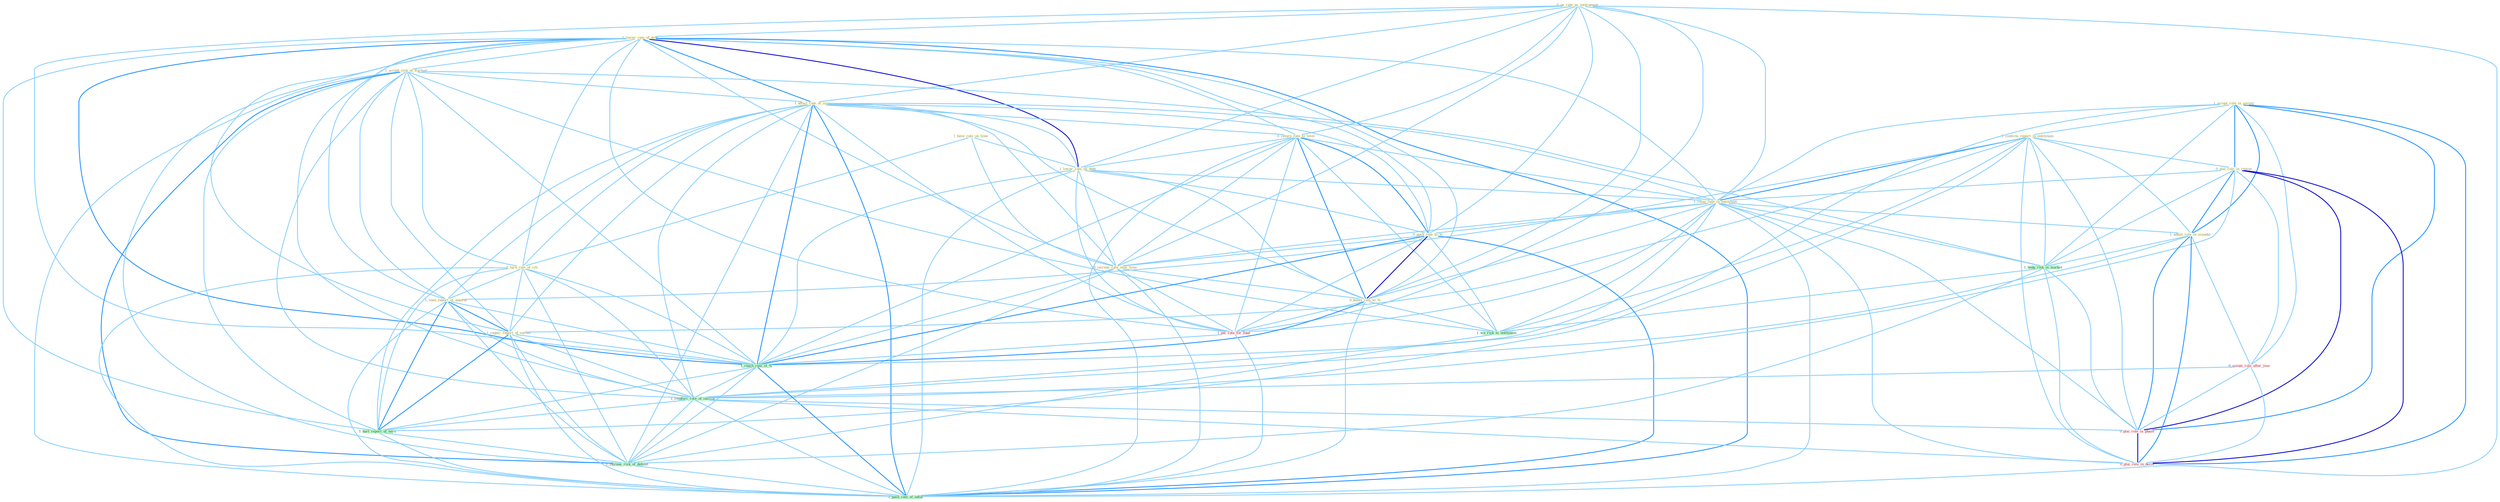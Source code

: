 Graph G{ 
    node
    [shape=polygon,style=filled,width=.5,height=.06,color="#BDFCC9",fixedsize=true,fontsize=4,
    fontcolor="#2f4f4f"];
    {node
    [color="#ffffe0", fontcolor="#8b7d6b"] "0_us_rate_as_instrument " "1_occupi_role_in_societi " "1_lower_rate_of_debt " "1_confirm_report_in_entitynam " "0_plai_role_in_region " "1_accept_risk_of_fluctuat " "1_affect_rate_of_issu " "1_have_rule_on_time " "0_return_rate_to_level " "1_lower_rate_on_debt " "1_relax_rate_in_entitynam " "1_turn_rule_of_citi " "0_push_rate_to_% " "0_increas_rate_over_time " "1_admit_role_in_scandal " "1_seen_report_of_unawar " "1_requir_report_of_varieti " "0_boost_rate_to_% "}
{node [color="#fff0f5", fontcolor="#b22222"] "0_assum_role_after_year " "1_pai_rate_for_fund " "0_plai_role_in_phase " "0_plai_role_in_decis "}
edge [color="#B0E2FF"];

	"0_us_rate_as_instrument " -- "1_lower_rate_of_debt " [w="1", color="#87cefa" ];
	"0_us_rate_as_instrument " -- "1_affect_rate_of_issu " [w="1", color="#87cefa" ];
	"0_us_rate_as_instrument " -- "0_return_rate_to_level " [w="1", color="#87cefa" ];
	"0_us_rate_as_instrument " -- "1_lower_rate_on_debt " [w="1", color="#87cefa" ];
	"0_us_rate_as_instrument " -- "1_relax_rate_in_entitynam " [w="1", color="#87cefa" ];
	"0_us_rate_as_instrument " -- "0_push_rate_to_% " [w="1", color="#87cefa" ];
	"0_us_rate_as_instrument " -- "0_increas_rate_over_time " [w="1", color="#87cefa" ];
	"0_us_rate_as_instrument " -- "0_boost_rate_to_% " [w="1", color="#87cefa" ];
	"0_us_rate_as_instrument " -- "1_pai_rate_for_fund " [w="1", color="#87cefa" ];
	"0_us_rate_as_instrument " -- "1_reach_rate_of_% " [w="1", color="#87cefa" ];
	"0_us_rate_as_instrument " -- "1_push_rate_of_inflat " [w="1", color="#87cefa" ];
	"1_occupi_role_in_societi " -- "1_confirm_report_in_entitynam " [w="1", color="#87cefa" ];
	"1_occupi_role_in_societi " -- "0_plai_role_in_region " [w="2", color="#1e90ff" , len=0.8];
	"1_occupi_role_in_societi " -- "1_relax_rate_in_entitynam " [w="1", color="#87cefa" ];
	"1_occupi_role_in_societi " -- "1_admit_role_in_scandal " [w="2", color="#1e90ff" , len=0.8];
	"1_occupi_role_in_societi " -- "0_assum_role_after_year " [w="1", color="#87cefa" ];
	"1_occupi_role_in_societi " -- "1_hedg_risk_in_market " [w="1", color="#87cefa" ];
	"1_occupi_role_in_societi " -- "1_reinforc_role_of_institut " [w="1", color="#87cefa" ];
	"1_occupi_role_in_societi " -- "0_plai_role_in_phase " [w="2", color="#1e90ff" , len=0.8];
	"1_occupi_role_in_societi " -- "0_plai_role_in_decis " [w="2", color="#1e90ff" , len=0.8];
	"1_lower_rate_of_debt " -- "1_accept_risk_of_fluctuat " [w="1", color="#87cefa" ];
	"1_lower_rate_of_debt " -- "1_affect_rate_of_issu " [w="2", color="#1e90ff" , len=0.8];
	"1_lower_rate_of_debt " -- "0_return_rate_to_level " [w="1", color="#87cefa" ];
	"1_lower_rate_of_debt " -- "1_lower_rate_on_debt " [w="3", color="#0000cd" , len=0.6];
	"1_lower_rate_of_debt " -- "1_relax_rate_in_entitynam " [w="1", color="#87cefa" ];
	"1_lower_rate_of_debt " -- "1_turn_rule_of_citi " [w="1", color="#87cefa" ];
	"1_lower_rate_of_debt " -- "0_push_rate_to_% " [w="1", color="#87cefa" ];
	"1_lower_rate_of_debt " -- "0_increas_rate_over_time " [w="1", color="#87cefa" ];
	"1_lower_rate_of_debt " -- "1_seen_report_of_unawar " [w="1", color="#87cefa" ];
	"1_lower_rate_of_debt " -- "1_requir_report_of_varieti " [w="1", color="#87cefa" ];
	"1_lower_rate_of_debt " -- "0_boost_rate_to_% " [w="1", color="#87cefa" ];
	"1_lower_rate_of_debt " -- "1_pai_rate_for_fund " [w="1", color="#87cefa" ];
	"1_lower_rate_of_debt " -- "1_reach_rate_of_% " [w="2", color="#1e90ff" , len=0.8];
	"1_lower_rate_of_debt " -- "1_reinforc_role_of_institut " [w="1", color="#87cefa" ];
	"1_lower_rate_of_debt " -- "1_hurt_report_of_earn " [w="1", color="#87cefa" ];
	"1_lower_rate_of_debt " -- "1_increas_risk_of_default " [w="1", color="#87cefa" ];
	"1_lower_rate_of_debt " -- "1_push_rate_of_inflat " [w="2", color="#1e90ff" , len=0.8];
	"1_confirm_report_in_entitynam " -- "0_plai_role_in_region " [w="1", color="#87cefa" ];
	"1_confirm_report_in_entitynam " -- "1_relax_rate_in_entitynam " [w="2", color="#1e90ff" , len=0.8];
	"1_confirm_report_in_entitynam " -- "1_admit_role_in_scandal " [w="1", color="#87cefa" ];
	"1_confirm_report_in_entitynam " -- "1_seen_report_of_unawar " [w="1", color="#87cefa" ];
	"1_confirm_report_in_entitynam " -- "1_requir_report_of_varieti " [w="1", color="#87cefa" ];
	"1_confirm_report_in_entitynam " -- "1_hedg_risk_in_market " [w="1", color="#87cefa" ];
	"1_confirm_report_in_entitynam " -- "1_wa_risk_to_entitynam " [w="1", color="#87cefa" ];
	"1_confirm_report_in_entitynam " -- "0_plai_role_in_phase " [w="1", color="#87cefa" ];
	"1_confirm_report_in_entitynam " -- "1_hurt_report_of_earn " [w="1", color="#87cefa" ];
	"1_confirm_report_in_entitynam " -- "0_plai_role_in_decis " [w="1", color="#87cefa" ];
	"0_plai_role_in_region " -- "1_relax_rate_in_entitynam " [w="1", color="#87cefa" ];
	"0_plai_role_in_region " -- "1_admit_role_in_scandal " [w="2", color="#1e90ff" , len=0.8];
	"0_plai_role_in_region " -- "0_assum_role_after_year " [w="1", color="#87cefa" ];
	"0_plai_role_in_region " -- "1_hedg_risk_in_market " [w="1", color="#87cefa" ];
	"0_plai_role_in_region " -- "1_reinforc_role_of_institut " [w="1", color="#87cefa" ];
	"0_plai_role_in_region " -- "0_plai_role_in_phase " [w="3", color="#0000cd" , len=0.6];
	"0_plai_role_in_region " -- "0_plai_role_in_decis " [w="3", color="#0000cd" , len=0.6];
	"1_accept_risk_of_fluctuat " -- "1_affect_rate_of_issu " [w="1", color="#87cefa" ];
	"1_accept_risk_of_fluctuat " -- "1_turn_rule_of_citi " [w="1", color="#87cefa" ];
	"1_accept_risk_of_fluctuat " -- "1_seen_report_of_unawar " [w="1", color="#87cefa" ];
	"1_accept_risk_of_fluctuat " -- "1_requir_report_of_varieti " [w="1", color="#87cefa" ];
	"1_accept_risk_of_fluctuat " -- "1_hedg_risk_in_market " [w="1", color="#87cefa" ];
	"1_accept_risk_of_fluctuat " -- "1_reach_rate_of_% " [w="1", color="#87cefa" ];
	"1_accept_risk_of_fluctuat " -- "1_reinforc_role_of_institut " [w="1", color="#87cefa" ];
	"1_accept_risk_of_fluctuat " -- "1_wa_risk_to_entitynam " [w="1", color="#87cefa" ];
	"1_accept_risk_of_fluctuat " -- "1_hurt_report_of_earn " [w="1", color="#87cefa" ];
	"1_accept_risk_of_fluctuat " -- "1_increas_risk_of_default " [w="2", color="#1e90ff" , len=0.8];
	"1_accept_risk_of_fluctuat " -- "1_push_rate_of_inflat " [w="1", color="#87cefa" ];
	"1_affect_rate_of_issu " -- "0_return_rate_to_level " [w="1", color="#87cefa" ];
	"1_affect_rate_of_issu " -- "1_lower_rate_on_debt " [w="1", color="#87cefa" ];
	"1_affect_rate_of_issu " -- "1_relax_rate_in_entitynam " [w="1", color="#87cefa" ];
	"1_affect_rate_of_issu " -- "1_turn_rule_of_citi " [w="1", color="#87cefa" ];
	"1_affect_rate_of_issu " -- "0_push_rate_to_% " [w="1", color="#87cefa" ];
	"1_affect_rate_of_issu " -- "0_increas_rate_over_time " [w="1", color="#87cefa" ];
	"1_affect_rate_of_issu " -- "1_seen_report_of_unawar " [w="1", color="#87cefa" ];
	"1_affect_rate_of_issu " -- "1_requir_report_of_varieti " [w="1", color="#87cefa" ];
	"1_affect_rate_of_issu " -- "0_boost_rate_to_% " [w="1", color="#87cefa" ];
	"1_affect_rate_of_issu " -- "1_pai_rate_for_fund " [w="1", color="#87cefa" ];
	"1_affect_rate_of_issu " -- "1_reach_rate_of_% " [w="2", color="#1e90ff" , len=0.8];
	"1_affect_rate_of_issu " -- "1_reinforc_role_of_institut " [w="1", color="#87cefa" ];
	"1_affect_rate_of_issu " -- "1_hurt_report_of_earn " [w="1", color="#87cefa" ];
	"1_affect_rate_of_issu " -- "1_increas_risk_of_default " [w="1", color="#87cefa" ];
	"1_affect_rate_of_issu " -- "1_push_rate_of_inflat " [w="2", color="#1e90ff" , len=0.8];
	"1_have_rule_on_time " -- "1_lower_rate_on_debt " [w="1", color="#87cefa" ];
	"1_have_rule_on_time " -- "1_turn_rule_of_citi " [w="1", color="#87cefa" ];
	"1_have_rule_on_time " -- "0_increas_rate_over_time " [w="1", color="#87cefa" ];
	"0_return_rate_to_level " -- "1_lower_rate_on_debt " [w="1", color="#87cefa" ];
	"0_return_rate_to_level " -- "1_relax_rate_in_entitynam " [w="1", color="#87cefa" ];
	"0_return_rate_to_level " -- "0_push_rate_to_% " [w="2", color="#1e90ff" , len=0.8];
	"0_return_rate_to_level " -- "0_increas_rate_over_time " [w="1", color="#87cefa" ];
	"0_return_rate_to_level " -- "0_boost_rate_to_% " [w="2", color="#1e90ff" , len=0.8];
	"0_return_rate_to_level " -- "1_pai_rate_for_fund " [w="1", color="#87cefa" ];
	"0_return_rate_to_level " -- "1_reach_rate_of_% " [w="1", color="#87cefa" ];
	"0_return_rate_to_level " -- "1_wa_risk_to_entitynam " [w="1", color="#87cefa" ];
	"0_return_rate_to_level " -- "1_push_rate_of_inflat " [w="1", color="#87cefa" ];
	"1_lower_rate_on_debt " -- "1_relax_rate_in_entitynam " [w="1", color="#87cefa" ];
	"1_lower_rate_on_debt " -- "0_push_rate_to_% " [w="1", color="#87cefa" ];
	"1_lower_rate_on_debt " -- "0_increas_rate_over_time " [w="1", color="#87cefa" ];
	"1_lower_rate_on_debt " -- "0_boost_rate_to_% " [w="1", color="#87cefa" ];
	"1_lower_rate_on_debt " -- "1_pai_rate_for_fund " [w="1", color="#87cefa" ];
	"1_lower_rate_on_debt " -- "1_reach_rate_of_% " [w="1", color="#87cefa" ];
	"1_lower_rate_on_debt " -- "1_push_rate_of_inflat " [w="1", color="#87cefa" ];
	"1_relax_rate_in_entitynam " -- "0_push_rate_to_% " [w="1", color="#87cefa" ];
	"1_relax_rate_in_entitynam " -- "0_increas_rate_over_time " [w="1", color="#87cefa" ];
	"1_relax_rate_in_entitynam " -- "1_admit_role_in_scandal " [w="1", color="#87cefa" ];
	"1_relax_rate_in_entitynam " -- "0_boost_rate_to_% " [w="1", color="#87cefa" ];
	"1_relax_rate_in_entitynam " -- "1_hedg_risk_in_market " [w="1", color="#87cefa" ];
	"1_relax_rate_in_entitynam " -- "1_pai_rate_for_fund " [w="1", color="#87cefa" ];
	"1_relax_rate_in_entitynam " -- "1_reach_rate_of_% " [w="1", color="#87cefa" ];
	"1_relax_rate_in_entitynam " -- "1_wa_risk_to_entitynam " [w="1", color="#87cefa" ];
	"1_relax_rate_in_entitynam " -- "0_plai_role_in_phase " [w="1", color="#87cefa" ];
	"1_relax_rate_in_entitynam " -- "0_plai_role_in_decis " [w="1", color="#87cefa" ];
	"1_relax_rate_in_entitynam " -- "1_push_rate_of_inflat " [w="1", color="#87cefa" ];
	"1_turn_rule_of_citi " -- "1_seen_report_of_unawar " [w="1", color="#87cefa" ];
	"1_turn_rule_of_citi " -- "1_requir_report_of_varieti " [w="1", color="#87cefa" ];
	"1_turn_rule_of_citi " -- "1_reach_rate_of_% " [w="1", color="#87cefa" ];
	"1_turn_rule_of_citi " -- "1_reinforc_role_of_institut " [w="1", color="#87cefa" ];
	"1_turn_rule_of_citi " -- "1_hurt_report_of_earn " [w="1", color="#87cefa" ];
	"1_turn_rule_of_citi " -- "1_increas_risk_of_default " [w="1", color="#87cefa" ];
	"1_turn_rule_of_citi " -- "1_push_rate_of_inflat " [w="1", color="#87cefa" ];
	"0_push_rate_to_% " -- "0_increas_rate_over_time " [w="1", color="#87cefa" ];
	"0_push_rate_to_% " -- "0_boost_rate_to_% " [w="3", color="#0000cd" , len=0.6];
	"0_push_rate_to_% " -- "1_pai_rate_for_fund " [w="1", color="#87cefa" ];
	"0_push_rate_to_% " -- "1_reach_rate_of_% " [w="2", color="#1e90ff" , len=0.8];
	"0_push_rate_to_% " -- "1_wa_risk_to_entitynam " [w="1", color="#87cefa" ];
	"0_push_rate_to_% " -- "1_push_rate_of_inflat " [w="2", color="#1e90ff" , len=0.8];
	"0_increas_rate_over_time " -- "0_boost_rate_to_% " [w="1", color="#87cefa" ];
	"0_increas_rate_over_time " -- "1_pai_rate_for_fund " [w="1", color="#87cefa" ];
	"0_increas_rate_over_time " -- "1_reach_rate_of_% " [w="1", color="#87cefa" ];
	"0_increas_rate_over_time " -- "1_increas_risk_of_default " [w="1", color="#87cefa" ];
	"0_increas_rate_over_time " -- "1_push_rate_of_inflat " [w="1", color="#87cefa" ];
	"1_admit_role_in_scandal " -- "0_assum_role_after_year " [w="1", color="#87cefa" ];
	"1_admit_role_in_scandal " -- "1_hedg_risk_in_market " [w="1", color="#87cefa" ];
	"1_admit_role_in_scandal " -- "1_reinforc_role_of_institut " [w="1", color="#87cefa" ];
	"1_admit_role_in_scandal " -- "0_plai_role_in_phase " [w="2", color="#1e90ff" , len=0.8];
	"1_admit_role_in_scandal " -- "0_plai_role_in_decis " [w="2", color="#1e90ff" , len=0.8];
	"1_seen_report_of_unawar " -- "1_requir_report_of_varieti " [w="2", color="#1e90ff" , len=0.8];
	"1_seen_report_of_unawar " -- "1_reach_rate_of_% " [w="1", color="#87cefa" ];
	"1_seen_report_of_unawar " -- "1_reinforc_role_of_institut " [w="1", color="#87cefa" ];
	"1_seen_report_of_unawar " -- "1_hurt_report_of_earn " [w="2", color="#1e90ff" , len=0.8];
	"1_seen_report_of_unawar " -- "1_increas_risk_of_default " [w="1", color="#87cefa" ];
	"1_seen_report_of_unawar " -- "1_push_rate_of_inflat " [w="1", color="#87cefa" ];
	"1_requir_report_of_varieti " -- "1_reach_rate_of_% " [w="1", color="#87cefa" ];
	"1_requir_report_of_varieti " -- "1_reinforc_role_of_institut " [w="1", color="#87cefa" ];
	"1_requir_report_of_varieti " -- "1_hurt_report_of_earn " [w="2", color="#1e90ff" , len=0.8];
	"1_requir_report_of_varieti " -- "1_increas_risk_of_default " [w="1", color="#87cefa" ];
	"1_requir_report_of_varieti " -- "1_push_rate_of_inflat " [w="1", color="#87cefa" ];
	"0_boost_rate_to_% " -- "1_pai_rate_for_fund " [w="1", color="#87cefa" ];
	"0_boost_rate_to_% " -- "1_reach_rate_of_% " [w="2", color="#1e90ff" , len=0.8];
	"0_boost_rate_to_% " -- "1_wa_risk_to_entitynam " [w="1", color="#87cefa" ];
	"0_boost_rate_to_% " -- "1_push_rate_of_inflat " [w="1", color="#87cefa" ];
	"0_assum_role_after_year " -- "1_reinforc_role_of_institut " [w="1", color="#87cefa" ];
	"0_assum_role_after_year " -- "0_plai_role_in_phase " [w="1", color="#87cefa" ];
	"0_assum_role_after_year " -- "0_plai_role_in_decis " [w="1", color="#87cefa" ];
	"1_hedg_risk_in_market " -- "1_wa_risk_to_entitynam " [w="1", color="#87cefa" ];
	"1_hedg_risk_in_market " -- "0_plai_role_in_phase " [w="1", color="#87cefa" ];
	"1_hedg_risk_in_market " -- "1_increas_risk_of_default " [w="1", color="#87cefa" ];
	"1_hedg_risk_in_market " -- "0_plai_role_in_decis " [w="1", color="#87cefa" ];
	"1_pai_rate_for_fund " -- "1_reach_rate_of_% " [w="1", color="#87cefa" ];
	"1_pai_rate_for_fund " -- "1_push_rate_of_inflat " [w="1", color="#87cefa" ];
	"1_reach_rate_of_% " -- "1_reinforc_role_of_institut " [w="1", color="#87cefa" ];
	"1_reach_rate_of_% " -- "1_hurt_report_of_earn " [w="1", color="#87cefa" ];
	"1_reach_rate_of_% " -- "1_increas_risk_of_default " [w="1", color="#87cefa" ];
	"1_reach_rate_of_% " -- "1_push_rate_of_inflat " [w="2", color="#1e90ff" , len=0.8];
	"1_reinforc_role_of_institut " -- "0_plai_role_in_phase " [w="1", color="#87cefa" ];
	"1_reinforc_role_of_institut " -- "1_hurt_report_of_earn " [w="1", color="#87cefa" ];
	"1_reinforc_role_of_institut " -- "1_increas_risk_of_default " [w="1", color="#87cefa" ];
	"1_reinforc_role_of_institut " -- "0_plai_role_in_decis " [w="1", color="#87cefa" ];
	"1_reinforc_role_of_institut " -- "1_push_rate_of_inflat " [w="1", color="#87cefa" ];
	"1_wa_risk_to_entitynam " -- "1_increas_risk_of_default " [w="1", color="#87cefa" ];
	"0_plai_role_in_phase " -- "0_plai_role_in_decis " [w="3", color="#0000cd" , len=0.6];
	"1_hurt_report_of_earn " -- "1_increas_risk_of_default " [w="1", color="#87cefa" ];
	"1_hurt_report_of_earn " -- "1_push_rate_of_inflat " [w="1", color="#87cefa" ];
	"1_increas_risk_of_default " -- "1_push_rate_of_inflat " [w="1", color="#87cefa" ];
}